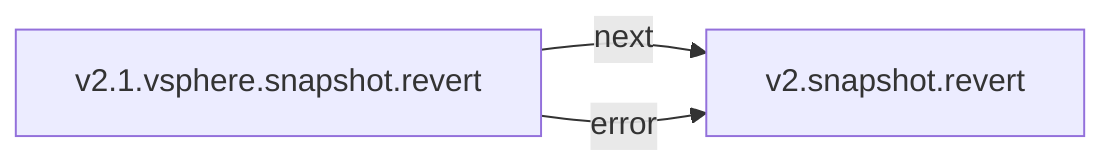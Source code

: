 graph LR
  v2.1.vsphere.snapshot.revert -->|next| v2.snapshot.revert
  v2.1.vsphere.snapshot.revert -->|error| v2.snapshot.revert